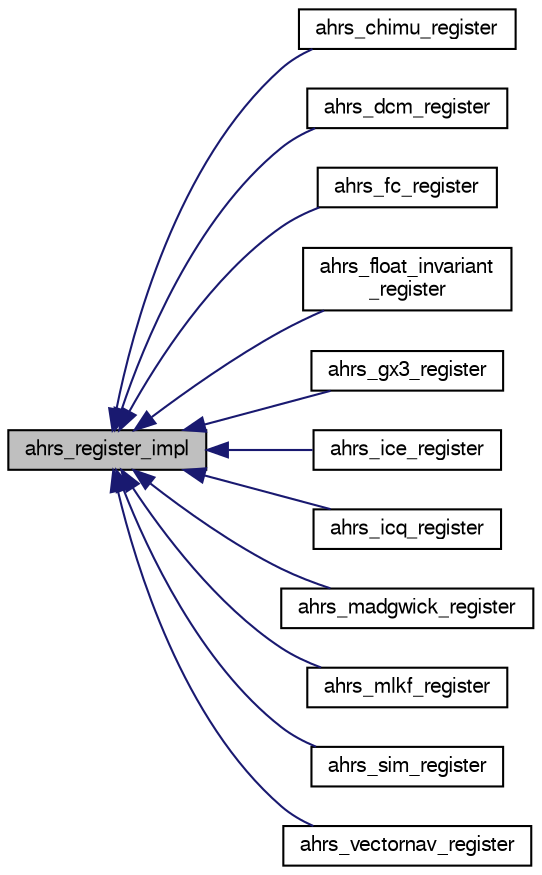 digraph "ahrs_register_impl"
{
  edge [fontname="FreeSans",fontsize="10",labelfontname="FreeSans",labelfontsize="10"];
  node [fontname="FreeSans",fontsize="10",shape=record];
  rankdir="LR";
  Node1 [label="ahrs_register_impl",height=0.2,width=0.4,color="black", fillcolor="grey75", style="filled", fontcolor="black"];
  Node1 -> Node2 [dir="back",color="midnightblue",fontsize="10",style="solid",fontname="FreeSans"];
  Node2 [label="ahrs_chimu_register",height=0.2,width=0.4,color="black", fillcolor="white", style="filled",URL="$ahrs__chimu__spi_8c.html#a276d0fbae93455ee8df03b838757a6e7"];
  Node1 -> Node3 [dir="back",color="midnightblue",fontsize="10",style="solid",fontname="FreeSans"];
  Node3 [label="ahrs_dcm_register",height=0.2,width=0.4,color="black", fillcolor="white", style="filled",URL="$ahrs__float__dcm__wrapper_8h.html#a18235ffdb70868861d5424fe8c4bafa5"];
  Node1 -> Node4 [dir="back",color="midnightblue",fontsize="10",style="solid",fontname="FreeSans"];
  Node4 [label="ahrs_fc_register",height=0.2,width=0.4,color="black", fillcolor="white", style="filled",URL="$ahrs__float__cmpl__wrapper_8h.html#aa47cd2e2f95362dd732bac1f275344e0"];
  Node1 -> Node5 [dir="back",color="midnightblue",fontsize="10",style="solid",fontname="FreeSans"];
  Node5 [label="ahrs_float_invariant\l_register",height=0.2,width=0.4,color="black", fillcolor="white", style="filled",URL="$ahrs__float__invariant__wrapper_8h.html#af929b6f9cb8695819d29bdacca1f24f0"];
  Node1 -> Node6 [dir="back",color="midnightblue",fontsize="10",style="solid",fontname="FreeSans"];
  Node6 [label="ahrs_gx3_register",height=0.2,width=0.4,color="black", fillcolor="white", style="filled",URL="$ahrs__gx3_8h.html#ab455d990b4555c8eadb7413685cc96e5"];
  Node1 -> Node7 [dir="back",color="midnightblue",fontsize="10",style="solid",fontname="FreeSans"];
  Node7 [label="ahrs_ice_register",height=0.2,width=0.4,color="black", fillcolor="white", style="filled",URL="$ahrs__int__cmpl__euler__wrapper_8h.html#a9381a05bdc4709a1da0c7eae9b5d9fbc"];
  Node1 -> Node8 [dir="back",color="midnightblue",fontsize="10",style="solid",fontname="FreeSans"];
  Node8 [label="ahrs_icq_register",height=0.2,width=0.4,color="black", fillcolor="white", style="filled",URL="$ahrs__int__cmpl__quat__wrapper_8h.html#af71a2cd8d6fabc9373e99e2aeddbbb89"];
  Node1 -> Node9 [dir="back",color="midnightblue",fontsize="10",style="solid",fontname="FreeSans"];
  Node9 [label="ahrs_madgwick_register",height=0.2,width=0.4,color="black", fillcolor="white", style="filled",URL="$ahrs__madgwick__wrapper_8h.html#aba61b0738249ab4a910d0b8b9c56a897"];
  Node1 -> Node10 [dir="back",color="midnightblue",fontsize="10",style="solid",fontname="FreeSans"];
  Node10 [label="ahrs_mlkf_register",height=0.2,width=0.4,color="black", fillcolor="white", style="filled",URL="$ahrs__float__mlkf__wrapper_8h.html#adf9165ad7440f11e3dae35391f5844d6"];
  Node1 -> Node11 [dir="back",color="midnightblue",fontsize="10",style="solid",fontname="FreeSans"];
  Node11 [label="ahrs_sim_register",height=0.2,width=0.4,color="black", fillcolor="white", style="filled",URL="$ahrs__sim_8h.html#abe985eebaeb618b0da18f4964f52e758"];
  Node1 -> Node12 [dir="back",color="midnightblue",fontsize="10",style="solid",fontname="FreeSans"];
  Node12 [label="ahrs_vectornav_register",height=0.2,width=0.4,color="black", fillcolor="white", style="filled",URL="$ahrs__vectornav__wrapper_8h.html#a67821e4f24335d5924bdb33a11c661e0"];
}
